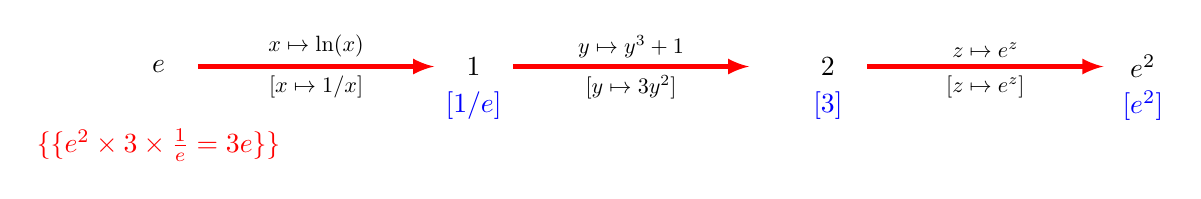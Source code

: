 \begin{tikzpicture}

 \node at (0,0) {$e$};
 \node at (4,0) {$1$};
\node[blue] at (4,-0.5) {$[1/e]$};
\node at (8.5,0) {$2$};
\node[blue] at (8.5,-0.5) {$[3]$};
\node at (12.5,0) {$e^2$};
\node[blue] at (12.5,-0.5) {$[e^2]$};

 \draw[->,>=latex,ultra thick,red] (0.5,0) -- ++(3,0) node[midway,above,black,scale=0.8]{$x \mapsto \ln(x)$} 
node[midway,below,black,scale=0.8]{$[x \mapsto 1/x]$};
 \draw[->,>=latex,ultra thick,red] (4.5,0) -- ++(3,0) node[midway,above,black,scale=0.8]{$y \mapsto y^3+1$} 
node[midway,below,black,scale=0.8]{$[y \mapsto 3y^2]$};
 \draw[->,>=latex,ultra thick,red] (9,0) -- ++(3,0) node[midway,above,black,scale=0.8]{$z \mapsto e^z$} node[midway,below,black,scale=0.8]{$[z \mapsto e^z]$};


 \node[red] at (0,-1) {$\{\{e^2 \times 3 \times \frac1e = 3e \}\}$};


\end{tikzpicture}